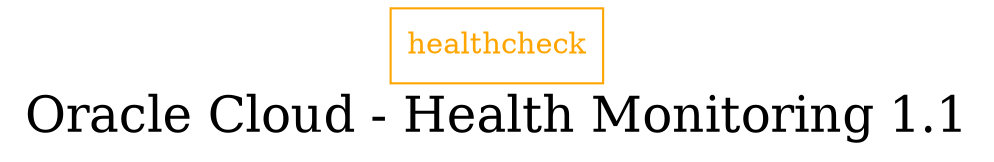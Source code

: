digraph LexiconGraph {
graph[label="Oracle Cloud - Health Monitoring 1.1", fontsize=24]
splines=true
"healthcheck" [color=orange, fontcolor=orange, shape=box]
}
